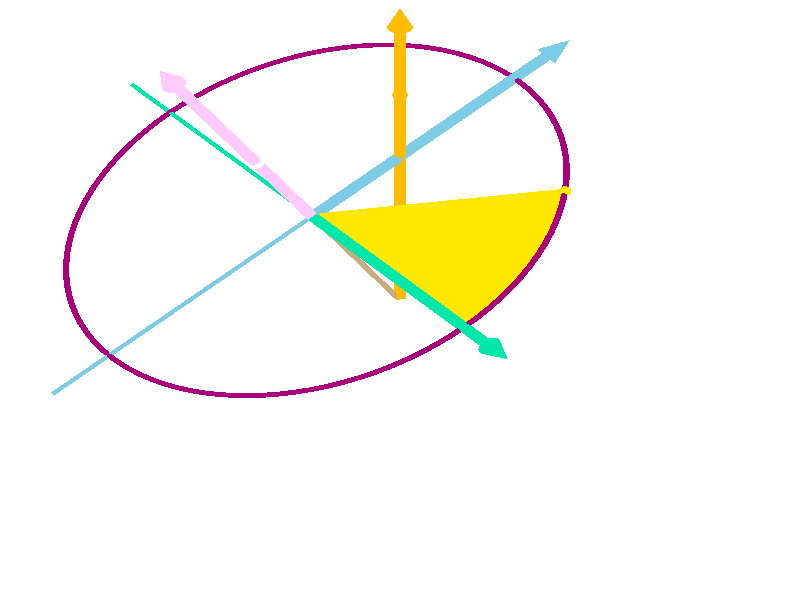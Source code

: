 //
// coordinates.pov
//
// (c) 2019 Prof Dr Andreas Müller, Hochschule Rapperswil
//
#version 3.7;
#include "colors.inc"

global_settings {
	assumed_gamma 1
}

#declare imagescale = 0.145;

camera {
        location <-3.5, 10.3, -12>
        look_at <0, 0, 0>
        right x * imagescale
        up y * imagescale
}

light_source {
        <-8, 6, -5> color White
        area_light <0.1,0,0> <0,0,0.1>, 10, 10
        adaptive 1
        jitter
}

sky_sphere {
        pigment {
                color rgb<1,1,1>
        }
}

//
// draw an arrow from <from> to <to> with thickness <arrowthickness> with
// color <c>
//
#macro arrow(from, to, arrowthickness, c)
	#declare arrowdirection = vnormalize(to - from);
	#declare arrowlength = vlength(to - from);
	union {
		sphere {
			from, 1.1 * arrowthickness
		}
		cylinder {
			from,
			from + (arrowlength - 5 * arrowthickness) * arrowdirection,
			arrowthickness
		}
		cone {
			from + (arrowlength - 5 * arrowthickness) * arrowdirection,
			2 * arrowthickness,
			to,
			0
		}
		pigment {
			color c
		}
		finish {
			specular 0.9
			metallic
		}
	}
#end


#declare r = 0.018;

#declare thetax = 0.5;
#declare phix = -2.85;
#declare theta = 0.9;
#declare phi0 = 0.8;
#declare rho = sin(theta);
#declare Z = cos(theta);

#macro kugel(the, phi)
	< sin(the) * cos(phi), cos(the), sin(the) * sin(phi) >
#end

#declare n = <0, 1, 0>;
#declare X = kugel(thetax, phix);
#declare O = <0,0,0>;
#declare C = vnormalize(X) * cos(theta);
#declare r1 = -vnormalize(vcross(n, X));
#declare r2 = -vcross(X, r1);

#macro koordinaten(phi, the)
	C + sin(the) * (r1 * cos(phi) + r2 * sin(phi))
#end

arrow(<0,0,0>, 1.4 * n, r, Orange)
sphere { n, 1.2 * r
		pigment {
			color Orange
		}
		finish {
			specular 0.9
			metallic
		}
}

arrow(C, C+X,  r, rgb<1.0,0.6,1.0>)
arrow(C, C+r1, r, rgb<0.0,0.8,0.4>)
cylinder { C, C - 1 * r1, 0.4 * r
		pigment {
			color rgb<0.0,0.8,0.4>
		}
		finish {
			specular 0.9
			metallic
		}
}
arrow(C, C+r2, r, rgb<0.2,0.6,0.8>)
cylinder { C, C - 1 * r2, 0.4 * r
		pigment {
			color rgb<0.2,0.6,0.8>
		}
		finish {
			specular 0.9
			metallic
		}
}

union {
	#declare phisteps = 50;
	#declare phi = 0;
	#declare phistep = pi / phisteps;
	#declare previous = koordinaten(phi, theta);
	#while (phi < 2 * pi - phistep/2)
		#declare phi = phi + phistep;
		#declare new = koordinaten(phi, theta);
		cylinder { previous, new, 0.5 * r }
		sphere { new, 0.5 * r }
		#declare previous = new;
	#end

	pigment {
		color rgbf<0.4,0.0,0.2,0.0>
	}
	finish {
		specular 0.4
		metallic
	}
}

#declare angleColor = rgb<1.0,0.8,0.0>;

mesh {
	#declare phisteps = 50;
	#declare phi = 0;
	#declare phistep = pi / phisteps;
	#declare previous = koordinaten(phi, theta);
	#while (phi < phi0 - phistep)
		#declare phi = phi + phistep;
		#declare new = koordinaten(phi, theta);
		triangle { C, previous, new }
		#declare previous = new;
	#end
	#declare new = koordinaten(phi0, theta);
	triangle { C, previous, new }

	pigment {
		color angleColor
	}
	finish {
		specular 0.4
		metallic
	}
}

union {
	cylinder { C, koordinaten(phi0, theta), 0.5 * r }
	sphere { koordinaten(phi0, theta), r }
	pigment {
		color angleColor
	}
	finish {
		specular 0.4
		metallic
	}
}

sphere { X, 1.2 * r
	pigment {
		color rgbf<1,1,1,0.0>
	}
	finish {
		specular 0.4
		metallic
	}
}

sphere { X, 1.2 * r
	pigment {
		color rgbf<1,1,1,0.0>
	}
	finish {
		specular 0.4
		metallic
	}
}

intersection {
	difference {
		sphere { O, 1 }
		sphere { O, 0.999 }
	}
	plane { X, Z }
	pigment {
		color rgbf<1,1,1,0.3>
	}
	finish {
		specular 0.4
		metallic
	}
}

arrow(O, -<1.2,0,0>, r, White)
// arrow(O, <0,1.2,0>, r, White)
arrow(O, -<0,0,1.2>, r, White)

cylinder { O, C, 0.5 * r
	pigment {
		color rgb<0.6,0.4,0.2>
	}
	finish {
		specular 0.4
		metallic
	}
}

/*
intersection {
	sphere { <0, 0, 0>, 1 }
	plane { -X, -Z-0.001 }
	pigment {
		color rgbf<1,1,1,0.6>
	}
	finish {
		specular 0.4
		metallic
	}
}
*/

